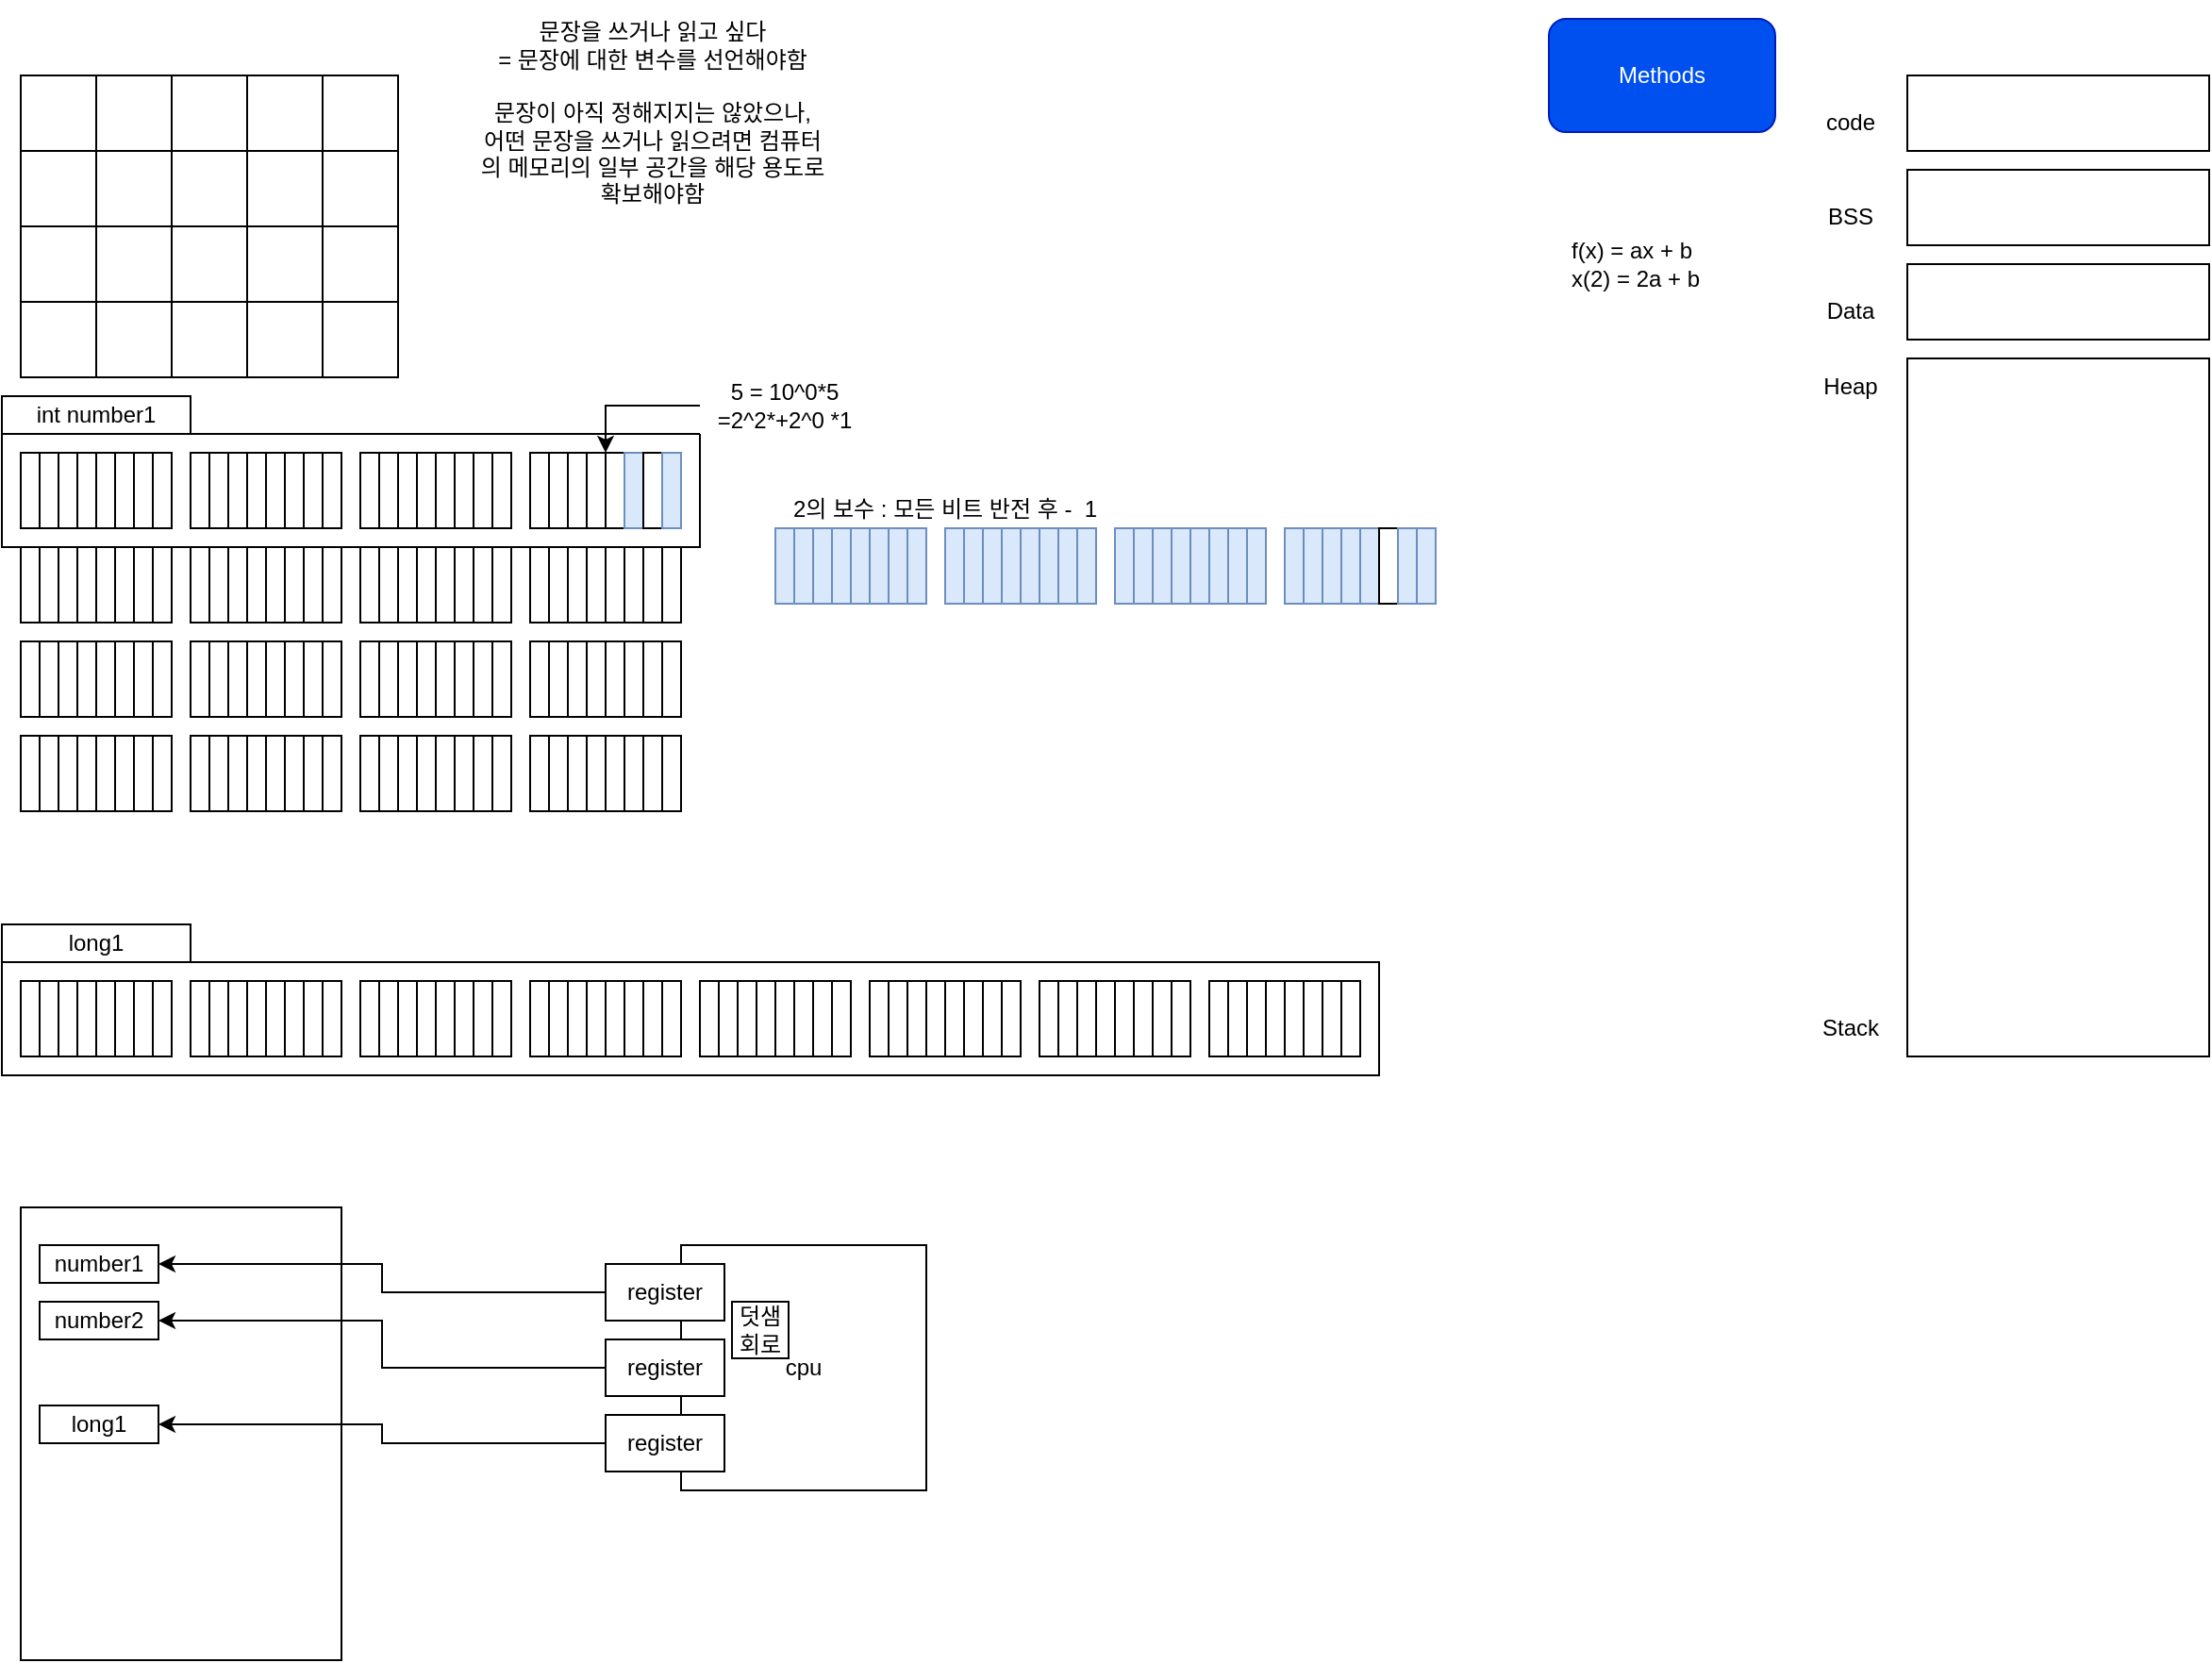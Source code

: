 <mxfile version="21.3.8" type="device">
  <diagram name="페이지-1" id="-MF90os4OYRvRn4rfq6e">
    <mxGraphModel dx="1434" dy="796" grid="1" gridSize="10" guides="1" tooltips="1" connect="1" arrows="1" fold="1" page="1" pageScale="1" pageWidth="827" pageHeight="1169" math="0" shadow="0">
      <root>
        <mxCell id="0" />
        <mxCell id="1" parent="0" />
        <mxCell id="99yKhhml4Z9IP-0FQXXE-305" value="" style="rounded=0;whiteSpace=wrap;html=1;" vertex="1" parent="1">
          <mxGeometry x="30" y="510" width="730" height="60" as="geometry" />
        </mxCell>
        <mxCell id="99yKhhml4Z9IP-0FQXXE-153" value="" style="rounded=0;whiteSpace=wrap;html=1;" vertex="1" parent="1">
          <mxGeometry x="30" y="230" width="370" height="60" as="geometry" />
        </mxCell>
        <mxCell id="99yKhhml4Z9IP-0FQXXE-1" value="" style="rounded=0;whiteSpace=wrap;html=1;" vertex="1" parent="1">
          <mxGeometry x="40" y="40" width="40" height="40" as="geometry" />
        </mxCell>
        <mxCell id="99yKhhml4Z9IP-0FQXXE-2" value="" style="rounded=0;whiteSpace=wrap;html=1;" vertex="1" parent="1">
          <mxGeometry x="80" y="40" width="40" height="40" as="geometry" />
        </mxCell>
        <mxCell id="99yKhhml4Z9IP-0FQXXE-3" value="" style="rounded=0;whiteSpace=wrap;html=1;" vertex="1" parent="1">
          <mxGeometry x="120" y="40" width="40" height="40" as="geometry" />
        </mxCell>
        <mxCell id="99yKhhml4Z9IP-0FQXXE-4" value="" style="rounded=0;whiteSpace=wrap;html=1;" vertex="1" parent="1">
          <mxGeometry x="160" y="40" width="40" height="40" as="geometry" />
        </mxCell>
        <mxCell id="99yKhhml4Z9IP-0FQXXE-5" value="" style="rounded=0;whiteSpace=wrap;html=1;" vertex="1" parent="1">
          <mxGeometry x="200" y="40" width="40" height="40" as="geometry" />
        </mxCell>
        <mxCell id="99yKhhml4Z9IP-0FQXXE-6" value="" style="rounded=0;whiteSpace=wrap;html=1;" vertex="1" parent="1">
          <mxGeometry x="40" y="80" width="40" height="40" as="geometry" />
        </mxCell>
        <mxCell id="99yKhhml4Z9IP-0FQXXE-7" value="" style="rounded=0;whiteSpace=wrap;html=1;" vertex="1" parent="1">
          <mxGeometry x="80" y="80" width="40" height="40" as="geometry" />
        </mxCell>
        <mxCell id="99yKhhml4Z9IP-0FQXXE-8" value="" style="rounded=0;whiteSpace=wrap;html=1;" vertex="1" parent="1">
          <mxGeometry x="120" y="80" width="40" height="40" as="geometry" />
        </mxCell>
        <mxCell id="99yKhhml4Z9IP-0FQXXE-9" value="" style="rounded=0;whiteSpace=wrap;html=1;" vertex="1" parent="1">
          <mxGeometry x="160" y="80" width="40" height="40" as="geometry" />
        </mxCell>
        <mxCell id="99yKhhml4Z9IP-0FQXXE-10" value="" style="rounded=0;whiteSpace=wrap;html=1;" vertex="1" parent="1">
          <mxGeometry x="200" y="80" width="40" height="40" as="geometry" />
        </mxCell>
        <mxCell id="99yKhhml4Z9IP-0FQXXE-11" value="" style="rounded=0;whiteSpace=wrap;html=1;" vertex="1" parent="1">
          <mxGeometry x="40" y="120" width="40" height="40" as="geometry" />
        </mxCell>
        <mxCell id="99yKhhml4Z9IP-0FQXXE-12" value="" style="rounded=0;whiteSpace=wrap;html=1;" vertex="1" parent="1">
          <mxGeometry x="80" y="120" width="40" height="40" as="geometry" />
        </mxCell>
        <mxCell id="99yKhhml4Z9IP-0FQXXE-13" value="" style="rounded=0;whiteSpace=wrap;html=1;" vertex="1" parent="1">
          <mxGeometry x="120" y="120" width="40" height="40" as="geometry" />
        </mxCell>
        <mxCell id="99yKhhml4Z9IP-0FQXXE-14" value="" style="rounded=0;whiteSpace=wrap;html=1;" vertex="1" parent="1">
          <mxGeometry x="160" y="120" width="40" height="40" as="geometry" />
        </mxCell>
        <mxCell id="99yKhhml4Z9IP-0FQXXE-15" value="" style="rounded=0;whiteSpace=wrap;html=1;" vertex="1" parent="1">
          <mxGeometry x="200" y="120" width="40" height="40" as="geometry" />
        </mxCell>
        <mxCell id="99yKhhml4Z9IP-0FQXXE-16" value="" style="rounded=0;whiteSpace=wrap;html=1;" vertex="1" parent="1">
          <mxGeometry x="40" y="160" width="40" height="40" as="geometry" />
        </mxCell>
        <mxCell id="99yKhhml4Z9IP-0FQXXE-17" value="" style="rounded=0;whiteSpace=wrap;html=1;" vertex="1" parent="1">
          <mxGeometry x="80" y="160" width="40" height="40" as="geometry" />
        </mxCell>
        <mxCell id="99yKhhml4Z9IP-0FQXXE-18" value="" style="rounded=0;whiteSpace=wrap;html=1;" vertex="1" parent="1">
          <mxGeometry x="120" y="160" width="40" height="40" as="geometry" />
        </mxCell>
        <mxCell id="99yKhhml4Z9IP-0FQXXE-19" value="" style="rounded=0;whiteSpace=wrap;html=1;" vertex="1" parent="1">
          <mxGeometry x="160" y="160" width="40" height="40" as="geometry" />
        </mxCell>
        <mxCell id="99yKhhml4Z9IP-0FQXXE-20" value="" style="rounded=0;whiteSpace=wrap;html=1;" vertex="1" parent="1">
          <mxGeometry x="200" y="160" width="40" height="40" as="geometry" />
        </mxCell>
        <mxCell id="99yKhhml4Z9IP-0FQXXE-21" value="문장을 쓰거나 읽고 싶다 &lt;br&gt;= 문장에 대한 변수를 선언해야함&lt;br&gt;&lt;br&gt;문장이 아직 정해지지는 않았으나,&lt;br&gt;어떤 문장을 쓰거나 읽으려면 컴퓨터의 메모리의 일부 공간을 해당 용도로 확보해야함" style="rounded=0;whiteSpace=wrap;html=1;strokeColor=none;" vertex="1" parent="1">
          <mxGeometry x="280" width="190" height="120" as="geometry" />
        </mxCell>
        <mxCell id="99yKhhml4Z9IP-0FQXXE-24" value="" style="rounded=0;whiteSpace=wrap;html=1;" vertex="1" parent="1">
          <mxGeometry x="40" y="240" width="10" height="40" as="geometry" />
        </mxCell>
        <mxCell id="99yKhhml4Z9IP-0FQXXE-26" value="" style="rounded=0;whiteSpace=wrap;html=1;" vertex="1" parent="1">
          <mxGeometry x="50" y="240" width="10" height="40" as="geometry" />
        </mxCell>
        <mxCell id="99yKhhml4Z9IP-0FQXXE-27" value="" style="rounded=0;whiteSpace=wrap;html=1;" vertex="1" parent="1">
          <mxGeometry x="60" y="240" width="10" height="40" as="geometry" />
        </mxCell>
        <mxCell id="99yKhhml4Z9IP-0FQXXE-28" value="" style="rounded=0;whiteSpace=wrap;html=1;" vertex="1" parent="1">
          <mxGeometry x="70" y="240" width="10" height="40" as="geometry" />
        </mxCell>
        <mxCell id="99yKhhml4Z9IP-0FQXXE-29" value="" style="rounded=0;whiteSpace=wrap;html=1;" vertex="1" parent="1">
          <mxGeometry x="80" y="240" width="10" height="40" as="geometry" />
        </mxCell>
        <mxCell id="99yKhhml4Z9IP-0FQXXE-30" value="" style="rounded=0;whiteSpace=wrap;html=1;" vertex="1" parent="1">
          <mxGeometry x="90" y="240" width="10" height="40" as="geometry" />
        </mxCell>
        <mxCell id="99yKhhml4Z9IP-0FQXXE-31" value="" style="rounded=0;whiteSpace=wrap;html=1;" vertex="1" parent="1">
          <mxGeometry x="100" y="240" width="10" height="40" as="geometry" />
        </mxCell>
        <mxCell id="99yKhhml4Z9IP-0FQXXE-32" value="" style="rounded=0;whiteSpace=wrap;html=1;" vertex="1" parent="1">
          <mxGeometry x="110" y="240" width="10" height="40" as="geometry" />
        </mxCell>
        <mxCell id="99yKhhml4Z9IP-0FQXXE-33" value="" style="rounded=0;whiteSpace=wrap;html=1;" vertex="1" parent="1">
          <mxGeometry x="130" y="240" width="10" height="40" as="geometry" />
        </mxCell>
        <mxCell id="99yKhhml4Z9IP-0FQXXE-34" value="" style="rounded=0;whiteSpace=wrap;html=1;" vertex="1" parent="1">
          <mxGeometry x="140" y="240" width="10" height="40" as="geometry" />
        </mxCell>
        <mxCell id="99yKhhml4Z9IP-0FQXXE-35" value="" style="rounded=0;whiteSpace=wrap;html=1;" vertex="1" parent="1">
          <mxGeometry x="150" y="240" width="10" height="40" as="geometry" />
        </mxCell>
        <mxCell id="99yKhhml4Z9IP-0FQXXE-36" value="" style="rounded=0;whiteSpace=wrap;html=1;" vertex="1" parent="1">
          <mxGeometry x="160" y="240" width="10" height="40" as="geometry" />
        </mxCell>
        <mxCell id="99yKhhml4Z9IP-0FQXXE-37" value="" style="rounded=0;whiteSpace=wrap;html=1;" vertex="1" parent="1">
          <mxGeometry x="170" y="240" width="10" height="40" as="geometry" />
        </mxCell>
        <mxCell id="99yKhhml4Z9IP-0FQXXE-38" value="" style="rounded=0;whiteSpace=wrap;html=1;" vertex="1" parent="1">
          <mxGeometry x="180" y="240" width="10" height="40" as="geometry" />
        </mxCell>
        <mxCell id="99yKhhml4Z9IP-0FQXXE-39" value="" style="rounded=0;whiteSpace=wrap;html=1;" vertex="1" parent="1">
          <mxGeometry x="190" y="240" width="10" height="40" as="geometry" />
        </mxCell>
        <mxCell id="99yKhhml4Z9IP-0FQXXE-40" value="" style="rounded=0;whiteSpace=wrap;html=1;" vertex="1" parent="1">
          <mxGeometry x="200" y="240" width="10" height="40" as="geometry" />
        </mxCell>
        <mxCell id="99yKhhml4Z9IP-0FQXXE-41" value="" style="rounded=0;whiteSpace=wrap;html=1;" vertex="1" parent="1">
          <mxGeometry x="220" y="240" width="10" height="40" as="geometry" />
        </mxCell>
        <mxCell id="99yKhhml4Z9IP-0FQXXE-42" value="" style="rounded=0;whiteSpace=wrap;html=1;" vertex="1" parent="1">
          <mxGeometry x="230" y="240" width="10" height="40" as="geometry" />
        </mxCell>
        <mxCell id="99yKhhml4Z9IP-0FQXXE-43" value="" style="rounded=0;whiteSpace=wrap;html=1;" vertex="1" parent="1">
          <mxGeometry x="240" y="240" width="10" height="40" as="geometry" />
        </mxCell>
        <mxCell id="99yKhhml4Z9IP-0FQXXE-44" value="" style="rounded=0;whiteSpace=wrap;html=1;" vertex="1" parent="1">
          <mxGeometry x="250" y="240" width="10" height="40" as="geometry" />
        </mxCell>
        <mxCell id="99yKhhml4Z9IP-0FQXXE-45" value="" style="rounded=0;whiteSpace=wrap;html=1;" vertex="1" parent="1">
          <mxGeometry x="260" y="240" width="10" height="40" as="geometry" />
        </mxCell>
        <mxCell id="99yKhhml4Z9IP-0FQXXE-46" value="" style="rounded=0;whiteSpace=wrap;html=1;" vertex="1" parent="1">
          <mxGeometry x="270" y="240" width="10" height="40" as="geometry" />
        </mxCell>
        <mxCell id="99yKhhml4Z9IP-0FQXXE-47" value="" style="rounded=0;whiteSpace=wrap;html=1;" vertex="1" parent="1">
          <mxGeometry x="280" y="240" width="10" height="40" as="geometry" />
        </mxCell>
        <mxCell id="99yKhhml4Z9IP-0FQXXE-48" value="" style="rounded=0;whiteSpace=wrap;html=1;" vertex="1" parent="1">
          <mxGeometry x="290" y="240" width="10" height="40" as="geometry" />
        </mxCell>
        <mxCell id="99yKhhml4Z9IP-0FQXXE-49" value="" style="rounded=0;whiteSpace=wrap;html=1;" vertex="1" parent="1">
          <mxGeometry x="310" y="240" width="10" height="40" as="geometry" />
        </mxCell>
        <mxCell id="99yKhhml4Z9IP-0FQXXE-50" value="" style="rounded=0;whiteSpace=wrap;html=1;" vertex="1" parent="1">
          <mxGeometry x="320" y="240" width="10" height="40" as="geometry" />
        </mxCell>
        <mxCell id="99yKhhml4Z9IP-0FQXXE-51" value="" style="rounded=0;whiteSpace=wrap;html=1;" vertex="1" parent="1">
          <mxGeometry x="330" y="240" width="10" height="40" as="geometry" />
        </mxCell>
        <mxCell id="99yKhhml4Z9IP-0FQXXE-52" value="" style="rounded=0;whiteSpace=wrap;html=1;" vertex="1" parent="1">
          <mxGeometry x="340" y="240" width="10" height="40" as="geometry" />
        </mxCell>
        <mxCell id="99yKhhml4Z9IP-0FQXXE-53" value="" style="rounded=0;whiteSpace=wrap;html=1;" vertex="1" parent="1">
          <mxGeometry x="350" y="240" width="10" height="40" as="geometry" />
        </mxCell>
        <mxCell id="99yKhhml4Z9IP-0FQXXE-54" value="" style="rounded=0;whiteSpace=wrap;html=1;fillColor=#dae8fc;strokeColor=#6c8ebf;" vertex="1" parent="1">
          <mxGeometry x="360" y="240" width="10" height="40" as="geometry" />
        </mxCell>
        <mxCell id="99yKhhml4Z9IP-0FQXXE-55" value="" style="rounded=0;whiteSpace=wrap;html=1;" vertex="1" parent="1">
          <mxGeometry x="370" y="240" width="10" height="40" as="geometry" />
        </mxCell>
        <mxCell id="99yKhhml4Z9IP-0FQXXE-56" value="" style="rounded=0;whiteSpace=wrap;html=1;fillColor=#dae8fc;strokeColor=#6c8ebf;" vertex="1" parent="1">
          <mxGeometry x="380" y="240" width="10" height="40" as="geometry" />
        </mxCell>
        <mxCell id="99yKhhml4Z9IP-0FQXXE-57" value="" style="rounded=0;whiteSpace=wrap;html=1;" vertex="1" parent="1">
          <mxGeometry x="40" y="290" width="10" height="40" as="geometry" />
        </mxCell>
        <mxCell id="99yKhhml4Z9IP-0FQXXE-58" value="" style="rounded=0;whiteSpace=wrap;html=1;" vertex="1" parent="1">
          <mxGeometry x="50" y="290" width="10" height="40" as="geometry" />
        </mxCell>
        <mxCell id="99yKhhml4Z9IP-0FQXXE-59" value="" style="rounded=0;whiteSpace=wrap;html=1;" vertex="1" parent="1">
          <mxGeometry x="60" y="290" width="10" height="40" as="geometry" />
        </mxCell>
        <mxCell id="99yKhhml4Z9IP-0FQXXE-60" value="" style="rounded=0;whiteSpace=wrap;html=1;" vertex="1" parent="1">
          <mxGeometry x="70" y="290" width="10" height="40" as="geometry" />
        </mxCell>
        <mxCell id="99yKhhml4Z9IP-0FQXXE-61" value="" style="rounded=0;whiteSpace=wrap;html=1;" vertex="1" parent="1">
          <mxGeometry x="80" y="290" width="10" height="40" as="geometry" />
        </mxCell>
        <mxCell id="99yKhhml4Z9IP-0FQXXE-62" value="" style="rounded=0;whiteSpace=wrap;html=1;" vertex="1" parent="1">
          <mxGeometry x="90" y="290" width="10" height="40" as="geometry" />
        </mxCell>
        <mxCell id="99yKhhml4Z9IP-0FQXXE-63" value="" style="rounded=0;whiteSpace=wrap;html=1;" vertex="1" parent="1">
          <mxGeometry x="100" y="290" width="10" height="40" as="geometry" />
        </mxCell>
        <mxCell id="99yKhhml4Z9IP-0FQXXE-64" value="" style="rounded=0;whiteSpace=wrap;html=1;" vertex="1" parent="1">
          <mxGeometry x="110" y="290" width="10" height="40" as="geometry" />
        </mxCell>
        <mxCell id="99yKhhml4Z9IP-0FQXXE-65" value="" style="rounded=0;whiteSpace=wrap;html=1;" vertex="1" parent="1">
          <mxGeometry x="130" y="290" width="10" height="40" as="geometry" />
        </mxCell>
        <mxCell id="99yKhhml4Z9IP-0FQXXE-66" value="" style="rounded=0;whiteSpace=wrap;html=1;" vertex="1" parent="1">
          <mxGeometry x="140" y="290" width="10" height="40" as="geometry" />
        </mxCell>
        <mxCell id="99yKhhml4Z9IP-0FQXXE-67" value="" style="rounded=0;whiteSpace=wrap;html=1;" vertex="1" parent="1">
          <mxGeometry x="150" y="290" width="10" height="40" as="geometry" />
        </mxCell>
        <mxCell id="99yKhhml4Z9IP-0FQXXE-68" value="" style="rounded=0;whiteSpace=wrap;html=1;" vertex="1" parent="1">
          <mxGeometry x="160" y="290" width="10" height="40" as="geometry" />
        </mxCell>
        <mxCell id="99yKhhml4Z9IP-0FQXXE-69" value="" style="rounded=0;whiteSpace=wrap;html=1;" vertex="1" parent="1">
          <mxGeometry x="170" y="290" width="10" height="40" as="geometry" />
        </mxCell>
        <mxCell id="99yKhhml4Z9IP-0FQXXE-70" value="" style="rounded=0;whiteSpace=wrap;html=1;" vertex="1" parent="1">
          <mxGeometry x="180" y="290" width="10" height="40" as="geometry" />
        </mxCell>
        <mxCell id="99yKhhml4Z9IP-0FQXXE-71" value="" style="rounded=0;whiteSpace=wrap;html=1;" vertex="1" parent="1">
          <mxGeometry x="190" y="290" width="10" height="40" as="geometry" />
        </mxCell>
        <mxCell id="99yKhhml4Z9IP-0FQXXE-72" value="" style="rounded=0;whiteSpace=wrap;html=1;" vertex="1" parent="1">
          <mxGeometry x="200" y="290" width="10" height="40" as="geometry" />
        </mxCell>
        <mxCell id="99yKhhml4Z9IP-0FQXXE-73" value="" style="rounded=0;whiteSpace=wrap;html=1;" vertex="1" parent="1">
          <mxGeometry x="220" y="290" width="10" height="40" as="geometry" />
        </mxCell>
        <mxCell id="99yKhhml4Z9IP-0FQXXE-74" value="" style="rounded=0;whiteSpace=wrap;html=1;" vertex="1" parent="1">
          <mxGeometry x="230" y="290" width="10" height="40" as="geometry" />
        </mxCell>
        <mxCell id="99yKhhml4Z9IP-0FQXXE-75" value="" style="rounded=0;whiteSpace=wrap;html=1;" vertex="1" parent="1">
          <mxGeometry x="240" y="290" width="10" height="40" as="geometry" />
        </mxCell>
        <mxCell id="99yKhhml4Z9IP-0FQXXE-76" value="" style="rounded=0;whiteSpace=wrap;html=1;" vertex="1" parent="1">
          <mxGeometry x="250" y="290" width="10" height="40" as="geometry" />
        </mxCell>
        <mxCell id="99yKhhml4Z9IP-0FQXXE-77" value="" style="rounded=0;whiteSpace=wrap;html=1;" vertex="1" parent="1">
          <mxGeometry x="260" y="290" width="10" height="40" as="geometry" />
        </mxCell>
        <mxCell id="99yKhhml4Z9IP-0FQXXE-78" value="" style="rounded=0;whiteSpace=wrap;html=1;" vertex="1" parent="1">
          <mxGeometry x="270" y="290" width="10" height="40" as="geometry" />
        </mxCell>
        <mxCell id="99yKhhml4Z9IP-0FQXXE-79" value="" style="rounded=0;whiteSpace=wrap;html=1;" vertex="1" parent="1">
          <mxGeometry x="280" y="290" width="10" height="40" as="geometry" />
        </mxCell>
        <mxCell id="99yKhhml4Z9IP-0FQXXE-80" value="" style="rounded=0;whiteSpace=wrap;html=1;" vertex="1" parent="1">
          <mxGeometry x="290" y="290" width="10" height="40" as="geometry" />
        </mxCell>
        <mxCell id="99yKhhml4Z9IP-0FQXXE-81" value="" style="rounded=0;whiteSpace=wrap;html=1;" vertex="1" parent="1">
          <mxGeometry x="310" y="290" width="10" height="40" as="geometry" />
        </mxCell>
        <mxCell id="99yKhhml4Z9IP-0FQXXE-82" value="" style="rounded=0;whiteSpace=wrap;html=1;" vertex="1" parent="1">
          <mxGeometry x="320" y="290" width="10" height="40" as="geometry" />
        </mxCell>
        <mxCell id="99yKhhml4Z9IP-0FQXXE-83" value="" style="rounded=0;whiteSpace=wrap;html=1;" vertex="1" parent="1">
          <mxGeometry x="330" y="290" width="10" height="40" as="geometry" />
        </mxCell>
        <mxCell id="99yKhhml4Z9IP-0FQXXE-84" value="" style="rounded=0;whiteSpace=wrap;html=1;" vertex="1" parent="1">
          <mxGeometry x="340" y="290" width="10" height="40" as="geometry" />
        </mxCell>
        <mxCell id="99yKhhml4Z9IP-0FQXXE-85" value="" style="rounded=0;whiteSpace=wrap;html=1;" vertex="1" parent="1">
          <mxGeometry x="350" y="290" width="10" height="40" as="geometry" />
        </mxCell>
        <mxCell id="99yKhhml4Z9IP-0FQXXE-86" value="" style="rounded=0;whiteSpace=wrap;html=1;" vertex="1" parent="1">
          <mxGeometry x="360" y="290" width="10" height="40" as="geometry" />
        </mxCell>
        <mxCell id="99yKhhml4Z9IP-0FQXXE-87" value="" style="rounded=0;whiteSpace=wrap;html=1;" vertex="1" parent="1">
          <mxGeometry x="370" y="290" width="10" height="40" as="geometry" />
        </mxCell>
        <mxCell id="99yKhhml4Z9IP-0FQXXE-88" value="" style="rounded=0;whiteSpace=wrap;html=1;" vertex="1" parent="1">
          <mxGeometry x="380" y="290" width="10" height="40" as="geometry" />
        </mxCell>
        <mxCell id="99yKhhml4Z9IP-0FQXXE-89" value="" style="rounded=0;whiteSpace=wrap;html=1;" vertex="1" parent="1">
          <mxGeometry x="40" y="340" width="10" height="40" as="geometry" />
        </mxCell>
        <mxCell id="99yKhhml4Z9IP-0FQXXE-90" value="" style="rounded=0;whiteSpace=wrap;html=1;" vertex="1" parent="1">
          <mxGeometry x="50" y="340" width="10" height="40" as="geometry" />
        </mxCell>
        <mxCell id="99yKhhml4Z9IP-0FQXXE-91" value="" style="rounded=0;whiteSpace=wrap;html=1;" vertex="1" parent="1">
          <mxGeometry x="60" y="340" width="10" height="40" as="geometry" />
        </mxCell>
        <mxCell id="99yKhhml4Z9IP-0FQXXE-92" value="" style="rounded=0;whiteSpace=wrap;html=1;" vertex="1" parent="1">
          <mxGeometry x="70" y="340" width="10" height="40" as="geometry" />
        </mxCell>
        <mxCell id="99yKhhml4Z9IP-0FQXXE-93" value="" style="rounded=0;whiteSpace=wrap;html=1;" vertex="1" parent="1">
          <mxGeometry x="80" y="340" width="10" height="40" as="geometry" />
        </mxCell>
        <mxCell id="99yKhhml4Z9IP-0FQXXE-94" value="" style="rounded=0;whiteSpace=wrap;html=1;" vertex="1" parent="1">
          <mxGeometry x="90" y="340" width="10" height="40" as="geometry" />
        </mxCell>
        <mxCell id="99yKhhml4Z9IP-0FQXXE-95" value="" style="rounded=0;whiteSpace=wrap;html=1;" vertex="1" parent="1">
          <mxGeometry x="100" y="340" width="10" height="40" as="geometry" />
        </mxCell>
        <mxCell id="99yKhhml4Z9IP-0FQXXE-96" value="" style="rounded=0;whiteSpace=wrap;html=1;" vertex="1" parent="1">
          <mxGeometry x="110" y="340" width="10" height="40" as="geometry" />
        </mxCell>
        <mxCell id="99yKhhml4Z9IP-0FQXXE-97" value="" style="rounded=0;whiteSpace=wrap;html=1;" vertex="1" parent="1">
          <mxGeometry x="130" y="340" width="10" height="40" as="geometry" />
        </mxCell>
        <mxCell id="99yKhhml4Z9IP-0FQXXE-98" value="" style="rounded=0;whiteSpace=wrap;html=1;" vertex="1" parent="1">
          <mxGeometry x="140" y="340" width="10" height="40" as="geometry" />
        </mxCell>
        <mxCell id="99yKhhml4Z9IP-0FQXXE-99" value="" style="rounded=0;whiteSpace=wrap;html=1;" vertex="1" parent="1">
          <mxGeometry x="150" y="340" width="10" height="40" as="geometry" />
        </mxCell>
        <mxCell id="99yKhhml4Z9IP-0FQXXE-100" value="" style="rounded=0;whiteSpace=wrap;html=1;" vertex="1" parent="1">
          <mxGeometry x="160" y="340" width="10" height="40" as="geometry" />
        </mxCell>
        <mxCell id="99yKhhml4Z9IP-0FQXXE-101" value="" style="rounded=0;whiteSpace=wrap;html=1;" vertex="1" parent="1">
          <mxGeometry x="170" y="340" width="10" height="40" as="geometry" />
        </mxCell>
        <mxCell id="99yKhhml4Z9IP-0FQXXE-102" value="" style="rounded=0;whiteSpace=wrap;html=1;" vertex="1" parent="1">
          <mxGeometry x="180" y="340" width="10" height="40" as="geometry" />
        </mxCell>
        <mxCell id="99yKhhml4Z9IP-0FQXXE-103" value="" style="rounded=0;whiteSpace=wrap;html=1;" vertex="1" parent="1">
          <mxGeometry x="190" y="340" width="10" height="40" as="geometry" />
        </mxCell>
        <mxCell id="99yKhhml4Z9IP-0FQXXE-104" value="" style="rounded=0;whiteSpace=wrap;html=1;" vertex="1" parent="1">
          <mxGeometry x="200" y="340" width="10" height="40" as="geometry" />
        </mxCell>
        <mxCell id="99yKhhml4Z9IP-0FQXXE-105" value="" style="rounded=0;whiteSpace=wrap;html=1;" vertex="1" parent="1">
          <mxGeometry x="220" y="340" width="10" height="40" as="geometry" />
        </mxCell>
        <mxCell id="99yKhhml4Z9IP-0FQXXE-106" value="" style="rounded=0;whiteSpace=wrap;html=1;" vertex="1" parent="1">
          <mxGeometry x="230" y="340" width="10" height="40" as="geometry" />
        </mxCell>
        <mxCell id="99yKhhml4Z9IP-0FQXXE-107" value="" style="rounded=0;whiteSpace=wrap;html=1;" vertex="1" parent="1">
          <mxGeometry x="240" y="340" width="10" height="40" as="geometry" />
        </mxCell>
        <mxCell id="99yKhhml4Z9IP-0FQXXE-108" value="" style="rounded=0;whiteSpace=wrap;html=1;" vertex="1" parent="1">
          <mxGeometry x="250" y="340" width="10" height="40" as="geometry" />
        </mxCell>
        <mxCell id="99yKhhml4Z9IP-0FQXXE-109" value="" style="rounded=0;whiteSpace=wrap;html=1;" vertex="1" parent="1">
          <mxGeometry x="260" y="340" width="10" height="40" as="geometry" />
        </mxCell>
        <mxCell id="99yKhhml4Z9IP-0FQXXE-110" value="" style="rounded=0;whiteSpace=wrap;html=1;" vertex="1" parent="1">
          <mxGeometry x="270" y="340" width="10" height="40" as="geometry" />
        </mxCell>
        <mxCell id="99yKhhml4Z9IP-0FQXXE-111" value="" style="rounded=0;whiteSpace=wrap;html=1;" vertex="1" parent="1">
          <mxGeometry x="280" y="340" width="10" height="40" as="geometry" />
        </mxCell>
        <mxCell id="99yKhhml4Z9IP-0FQXXE-112" value="" style="rounded=0;whiteSpace=wrap;html=1;" vertex="1" parent="1">
          <mxGeometry x="290" y="340" width="10" height="40" as="geometry" />
        </mxCell>
        <mxCell id="99yKhhml4Z9IP-0FQXXE-113" value="" style="rounded=0;whiteSpace=wrap;html=1;" vertex="1" parent="1">
          <mxGeometry x="310" y="340" width="10" height="40" as="geometry" />
        </mxCell>
        <mxCell id="99yKhhml4Z9IP-0FQXXE-114" value="" style="rounded=0;whiteSpace=wrap;html=1;" vertex="1" parent="1">
          <mxGeometry x="320" y="340" width="10" height="40" as="geometry" />
        </mxCell>
        <mxCell id="99yKhhml4Z9IP-0FQXXE-115" value="" style="rounded=0;whiteSpace=wrap;html=1;" vertex="1" parent="1">
          <mxGeometry x="330" y="340" width="10" height="40" as="geometry" />
        </mxCell>
        <mxCell id="99yKhhml4Z9IP-0FQXXE-116" value="" style="rounded=0;whiteSpace=wrap;html=1;" vertex="1" parent="1">
          <mxGeometry x="340" y="340" width="10" height="40" as="geometry" />
        </mxCell>
        <mxCell id="99yKhhml4Z9IP-0FQXXE-117" value="" style="rounded=0;whiteSpace=wrap;html=1;" vertex="1" parent="1">
          <mxGeometry x="350" y="340" width="10" height="40" as="geometry" />
        </mxCell>
        <mxCell id="99yKhhml4Z9IP-0FQXXE-118" value="" style="rounded=0;whiteSpace=wrap;html=1;" vertex="1" parent="1">
          <mxGeometry x="360" y="340" width="10" height="40" as="geometry" />
        </mxCell>
        <mxCell id="99yKhhml4Z9IP-0FQXXE-119" value="" style="rounded=0;whiteSpace=wrap;html=1;" vertex="1" parent="1">
          <mxGeometry x="370" y="340" width="10" height="40" as="geometry" />
        </mxCell>
        <mxCell id="99yKhhml4Z9IP-0FQXXE-120" value="" style="rounded=0;whiteSpace=wrap;html=1;" vertex="1" parent="1">
          <mxGeometry x="380" y="340" width="10" height="40" as="geometry" />
        </mxCell>
        <mxCell id="99yKhhml4Z9IP-0FQXXE-121" value="" style="rounded=0;whiteSpace=wrap;html=1;" vertex="1" parent="1">
          <mxGeometry x="40" y="390" width="10" height="40" as="geometry" />
        </mxCell>
        <mxCell id="99yKhhml4Z9IP-0FQXXE-122" value="" style="rounded=0;whiteSpace=wrap;html=1;" vertex="1" parent="1">
          <mxGeometry x="50" y="390" width="10" height="40" as="geometry" />
        </mxCell>
        <mxCell id="99yKhhml4Z9IP-0FQXXE-123" value="" style="rounded=0;whiteSpace=wrap;html=1;" vertex="1" parent="1">
          <mxGeometry x="60" y="390" width="10" height="40" as="geometry" />
        </mxCell>
        <mxCell id="99yKhhml4Z9IP-0FQXXE-124" value="" style="rounded=0;whiteSpace=wrap;html=1;" vertex="1" parent="1">
          <mxGeometry x="70" y="390" width="10" height="40" as="geometry" />
        </mxCell>
        <mxCell id="99yKhhml4Z9IP-0FQXXE-125" value="" style="rounded=0;whiteSpace=wrap;html=1;" vertex="1" parent="1">
          <mxGeometry x="80" y="390" width="10" height="40" as="geometry" />
        </mxCell>
        <mxCell id="99yKhhml4Z9IP-0FQXXE-126" value="" style="rounded=0;whiteSpace=wrap;html=1;" vertex="1" parent="1">
          <mxGeometry x="90" y="390" width="10" height="40" as="geometry" />
        </mxCell>
        <mxCell id="99yKhhml4Z9IP-0FQXXE-127" value="" style="rounded=0;whiteSpace=wrap;html=1;" vertex="1" parent="1">
          <mxGeometry x="100" y="390" width="10" height="40" as="geometry" />
        </mxCell>
        <mxCell id="99yKhhml4Z9IP-0FQXXE-128" value="" style="rounded=0;whiteSpace=wrap;html=1;" vertex="1" parent="1">
          <mxGeometry x="110" y="390" width="10" height="40" as="geometry" />
        </mxCell>
        <mxCell id="99yKhhml4Z9IP-0FQXXE-129" value="" style="rounded=0;whiteSpace=wrap;html=1;" vertex="1" parent="1">
          <mxGeometry x="130" y="390" width="10" height="40" as="geometry" />
        </mxCell>
        <mxCell id="99yKhhml4Z9IP-0FQXXE-130" value="" style="rounded=0;whiteSpace=wrap;html=1;" vertex="1" parent="1">
          <mxGeometry x="140" y="390" width="10" height="40" as="geometry" />
        </mxCell>
        <mxCell id="99yKhhml4Z9IP-0FQXXE-131" value="" style="rounded=0;whiteSpace=wrap;html=1;" vertex="1" parent="1">
          <mxGeometry x="150" y="390" width="10" height="40" as="geometry" />
        </mxCell>
        <mxCell id="99yKhhml4Z9IP-0FQXXE-132" value="" style="rounded=0;whiteSpace=wrap;html=1;" vertex="1" parent="1">
          <mxGeometry x="160" y="390" width="10" height="40" as="geometry" />
        </mxCell>
        <mxCell id="99yKhhml4Z9IP-0FQXXE-133" value="" style="rounded=0;whiteSpace=wrap;html=1;" vertex="1" parent="1">
          <mxGeometry x="170" y="390" width="10" height="40" as="geometry" />
        </mxCell>
        <mxCell id="99yKhhml4Z9IP-0FQXXE-134" value="" style="rounded=0;whiteSpace=wrap;html=1;" vertex="1" parent="1">
          <mxGeometry x="180" y="390" width="10" height="40" as="geometry" />
        </mxCell>
        <mxCell id="99yKhhml4Z9IP-0FQXXE-135" value="" style="rounded=0;whiteSpace=wrap;html=1;" vertex="1" parent="1">
          <mxGeometry x="190" y="390" width="10" height="40" as="geometry" />
        </mxCell>
        <mxCell id="99yKhhml4Z9IP-0FQXXE-136" value="" style="rounded=0;whiteSpace=wrap;html=1;" vertex="1" parent="1">
          <mxGeometry x="200" y="390" width="10" height="40" as="geometry" />
        </mxCell>
        <mxCell id="99yKhhml4Z9IP-0FQXXE-137" value="" style="rounded=0;whiteSpace=wrap;html=1;" vertex="1" parent="1">
          <mxGeometry x="220" y="390" width="10" height="40" as="geometry" />
        </mxCell>
        <mxCell id="99yKhhml4Z9IP-0FQXXE-138" value="" style="rounded=0;whiteSpace=wrap;html=1;" vertex="1" parent="1">
          <mxGeometry x="230" y="390" width="10" height="40" as="geometry" />
        </mxCell>
        <mxCell id="99yKhhml4Z9IP-0FQXXE-139" value="" style="rounded=0;whiteSpace=wrap;html=1;" vertex="1" parent="1">
          <mxGeometry x="240" y="390" width="10" height="40" as="geometry" />
        </mxCell>
        <mxCell id="99yKhhml4Z9IP-0FQXXE-140" value="" style="rounded=0;whiteSpace=wrap;html=1;" vertex="1" parent="1">
          <mxGeometry x="250" y="390" width="10" height="40" as="geometry" />
        </mxCell>
        <mxCell id="99yKhhml4Z9IP-0FQXXE-141" value="" style="rounded=0;whiteSpace=wrap;html=1;" vertex="1" parent="1">
          <mxGeometry x="260" y="390" width="10" height="40" as="geometry" />
        </mxCell>
        <mxCell id="99yKhhml4Z9IP-0FQXXE-142" value="" style="rounded=0;whiteSpace=wrap;html=1;" vertex="1" parent="1">
          <mxGeometry x="270" y="390" width="10" height="40" as="geometry" />
        </mxCell>
        <mxCell id="99yKhhml4Z9IP-0FQXXE-143" value="" style="rounded=0;whiteSpace=wrap;html=1;" vertex="1" parent="1">
          <mxGeometry x="280" y="390" width="10" height="40" as="geometry" />
        </mxCell>
        <mxCell id="99yKhhml4Z9IP-0FQXXE-144" value="" style="rounded=0;whiteSpace=wrap;html=1;" vertex="1" parent="1">
          <mxGeometry x="290" y="390" width="10" height="40" as="geometry" />
        </mxCell>
        <mxCell id="99yKhhml4Z9IP-0FQXXE-145" value="" style="rounded=0;whiteSpace=wrap;html=1;" vertex="1" parent="1">
          <mxGeometry x="310" y="390" width="10" height="40" as="geometry" />
        </mxCell>
        <mxCell id="99yKhhml4Z9IP-0FQXXE-146" value="" style="rounded=0;whiteSpace=wrap;html=1;" vertex="1" parent="1">
          <mxGeometry x="320" y="390" width="10" height="40" as="geometry" />
        </mxCell>
        <mxCell id="99yKhhml4Z9IP-0FQXXE-147" value="" style="rounded=0;whiteSpace=wrap;html=1;" vertex="1" parent="1">
          <mxGeometry x="330" y="390" width="10" height="40" as="geometry" />
        </mxCell>
        <mxCell id="99yKhhml4Z9IP-0FQXXE-148" value="" style="rounded=0;whiteSpace=wrap;html=1;" vertex="1" parent="1">
          <mxGeometry x="340" y="390" width="10" height="40" as="geometry" />
        </mxCell>
        <mxCell id="99yKhhml4Z9IP-0FQXXE-149" value="" style="rounded=0;whiteSpace=wrap;html=1;" vertex="1" parent="1">
          <mxGeometry x="350" y="390" width="10" height="40" as="geometry" />
        </mxCell>
        <mxCell id="99yKhhml4Z9IP-0FQXXE-150" value="" style="rounded=0;whiteSpace=wrap;html=1;" vertex="1" parent="1">
          <mxGeometry x="360" y="390" width="10" height="40" as="geometry" />
        </mxCell>
        <mxCell id="99yKhhml4Z9IP-0FQXXE-151" value="" style="rounded=0;whiteSpace=wrap;html=1;" vertex="1" parent="1">
          <mxGeometry x="370" y="390" width="10" height="40" as="geometry" />
        </mxCell>
        <mxCell id="99yKhhml4Z9IP-0FQXXE-152" value="" style="rounded=0;whiteSpace=wrap;html=1;" vertex="1" parent="1">
          <mxGeometry x="380" y="390" width="10" height="40" as="geometry" />
        </mxCell>
        <mxCell id="99yKhhml4Z9IP-0FQXXE-154" value="int number1" style="rounded=0;whiteSpace=wrap;html=1;" vertex="1" parent="1">
          <mxGeometry x="30" y="210" width="100" height="20" as="geometry" />
        </mxCell>
        <mxCell id="99yKhhml4Z9IP-0FQXXE-156" style="edgeStyle=orthogonalEdgeStyle;rounded=0;orthogonalLoop=1;jettySize=auto;html=1;exitX=0;exitY=0.5;exitDx=0;exitDy=0;entryX=0;entryY=0;entryDx=0;entryDy=0;" edge="1" parent="1" source="99yKhhml4Z9IP-0FQXXE-155" target="99yKhhml4Z9IP-0FQXXE-53">
          <mxGeometry relative="1" as="geometry" />
        </mxCell>
        <mxCell id="99yKhhml4Z9IP-0FQXXE-155" value="5 = 10^0*5&lt;br&gt;=2^2*+2^0 *1" style="rounded=0;whiteSpace=wrap;html=1;strokeColor=none;" vertex="1" parent="1">
          <mxGeometry x="400" y="200" width="90" height="30" as="geometry" />
        </mxCell>
        <mxCell id="99yKhhml4Z9IP-0FQXXE-158" value="2의 보수 : 모든 비트 반전 후 -&amp;nbsp; 1" style="rounded=0;whiteSpace=wrap;html=1;strokeColor=none;" vertex="1" parent="1">
          <mxGeometry x="440" y="260" width="180" height="20" as="geometry" />
        </mxCell>
        <mxCell id="99yKhhml4Z9IP-0FQXXE-159" value="" style="rounded=0;whiteSpace=wrap;html=1;fillColor=#dae8fc;strokeColor=#6c8ebf;" vertex="1" parent="1">
          <mxGeometry x="440" y="280" width="10" height="40" as="geometry" />
        </mxCell>
        <mxCell id="99yKhhml4Z9IP-0FQXXE-160" value="" style="rounded=0;whiteSpace=wrap;html=1;fillColor=#dae8fc;strokeColor=#6c8ebf;" vertex="1" parent="1">
          <mxGeometry x="450" y="280" width="10" height="40" as="geometry" />
        </mxCell>
        <mxCell id="99yKhhml4Z9IP-0FQXXE-161" value="" style="rounded=0;whiteSpace=wrap;html=1;fillColor=#dae8fc;strokeColor=#6c8ebf;" vertex="1" parent="1">
          <mxGeometry x="460" y="280" width="10" height="40" as="geometry" />
        </mxCell>
        <mxCell id="99yKhhml4Z9IP-0FQXXE-162" value="" style="rounded=0;whiteSpace=wrap;html=1;fillColor=#dae8fc;strokeColor=#6c8ebf;" vertex="1" parent="1">
          <mxGeometry x="470" y="280" width="10" height="40" as="geometry" />
        </mxCell>
        <mxCell id="99yKhhml4Z9IP-0FQXXE-163" value="" style="rounded=0;whiteSpace=wrap;html=1;fillColor=#dae8fc;strokeColor=#6c8ebf;" vertex="1" parent="1">
          <mxGeometry x="480" y="280" width="10" height="40" as="geometry" />
        </mxCell>
        <mxCell id="99yKhhml4Z9IP-0FQXXE-164" value="" style="rounded=0;whiteSpace=wrap;html=1;fillColor=#dae8fc;strokeColor=#6c8ebf;" vertex="1" parent="1">
          <mxGeometry x="490" y="280" width="10" height="40" as="geometry" />
        </mxCell>
        <mxCell id="99yKhhml4Z9IP-0FQXXE-165" value="" style="rounded=0;whiteSpace=wrap;html=1;fillColor=#dae8fc;strokeColor=#6c8ebf;" vertex="1" parent="1">
          <mxGeometry x="500" y="280" width="10" height="40" as="geometry" />
        </mxCell>
        <mxCell id="99yKhhml4Z9IP-0FQXXE-166" value="" style="rounded=0;whiteSpace=wrap;html=1;fillColor=#dae8fc;strokeColor=#6c8ebf;" vertex="1" parent="1">
          <mxGeometry x="510" y="280" width="10" height="40" as="geometry" />
        </mxCell>
        <mxCell id="99yKhhml4Z9IP-0FQXXE-167" value="" style="rounded=0;whiteSpace=wrap;html=1;fillColor=#dae8fc;strokeColor=#6c8ebf;" vertex="1" parent="1">
          <mxGeometry x="530" y="280" width="10" height="40" as="geometry" />
        </mxCell>
        <mxCell id="99yKhhml4Z9IP-0FQXXE-168" value="" style="rounded=0;whiteSpace=wrap;html=1;fillColor=#dae8fc;strokeColor=#6c8ebf;" vertex="1" parent="1">
          <mxGeometry x="540" y="280" width="10" height="40" as="geometry" />
        </mxCell>
        <mxCell id="99yKhhml4Z9IP-0FQXXE-169" value="" style="rounded=0;whiteSpace=wrap;html=1;fillColor=#dae8fc;strokeColor=#6c8ebf;" vertex="1" parent="1">
          <mxGeometry x="550" y="280" width="10" height="40" as="geometry" />
        </mxCell>
        <mxCell id="99yKhhml4Z9IP-0FQXXE-170" value="" style="rounded=0;whiteSpace=wrap;html=1;fillColor=#dae8fc;strokeColor=#6c8ebf;" vertex="1" parent="1">
          <mxGeometry x="560" y="280" width="10" height="40" as="geometry" />
        </mxCell>
        <mxCell id="99yKhhml4Z9IP-0FQXXE-171" value="" style="rounded=0;whiteSpace=wrap;html=1;fillColor=#dae8fc;strokeColor=#6c8ebf;" vertex="1" parent="1">
          <mxGeometry x="570" y="280" width="10" height="40" as="geometry" />
        </mxCell>
        <mxCell id="99yKhhml4Z9IP-0FQXXE-172" value="" style="rounded=0;whiteSpace=wrap;html=1;fillColor=#dae8fc;strokeColor=#6c8ebf;" vertex="1" parent="1">
          <mxGeometry x="580" y="280" width="10" height="40" as="geometry" />
        </mxCell>
        <mxCell id="99yKhhml4Z9IP-0FQXXE-173" value="" style="rounded=0;whiteSpace=wrap;html=1;fillColor=#dae8fc;strokeColor=#6c8ebf;" vertex="1" parent="1">
          <mxGeometry x="590" y="280" width="10" height="40" as="geometry" />
        </mxCell>
        <mxCell id="99yKhhml4Z9IP-0FQXXE-174" value="" style="rounded=0;whiteSpace=wrap;html=1;fillColor=#dae8fc;strokeColor=#6c8ebf;" vertex="1" parent="1">
          <mxGeometry x="600" y="280" width="10" height="40" as="geometry" />
        </mxCell>
        <mxCell id="99yKhhml4Z9IP-0FQXXE-175" value="" style="rounded=0;whiteSpace=wrap;html=1;fillColor=#dae8fc;strokeColor=#6c8ebf;" vertex="1" parent="1">
          <mxGeometry x="620" y="280" width="10" height="40" as="geometry" />
        </mxCell>
        <mxCell id="99yKhhml4Z9IP-0FQXXE-176" value="" style="rounded=0;whiteSpace=wrap;html=1;fillColor=#dae8fc;strokeColor=#6c8ebf;" vertex="1" parent="1">
          <mxGeometry x="630" y="280" width="10" height="40" as="geometry" />
        </mxCell>
        <mxCell id="99yKhhml4Z9IP-0FQXXE-177" value="" style="rounded=0;whiteSpace=wrap;html=1;fillColor=#dae8fc;strokeColor=#6c8ebf;" vertex="1" parent="1">
          <mxGeometry x="640" y="280" width="10" height="40" as="geometry" />
        </mxCell>
        <mxCell id="99yKhhml4Z9IP-0FQXXE-178" value="" style="rounded=0;whiteSpace=wrap;html=1;fillColor=#dae8fc;strokeColor=#6c8ebf;" vertex="1" parent="1">
          <mxGeometry x="650" y="280" width="10" height="40" as="geometry" />
        </mxCell>
        <mxCell id="99yKhhml4Z9IP-0FQXXE-179" value="" style="rounded=0;whiteSpace=wrap;html=1;fillColor=#dae8fc;strokeColor=#6c8ebf;" vertex="1" parent="1">
          <mxGeometry x="660" y="280" width="10" height="40" as="geometry" />
        </mxCell>
        <mxCell id="99yKhhml4Z9IP-0FQXXE-180" value="" style="rounded=0;whiteSpace=wrap;html=1;fillColor=#dae8fc;strokeColor=#6c8ebf;" vertex="1" parent="1">
          <mxGeometry x="670" y="280" width="10" height="40" as="geometry" />
        </mxCell>
        <mxCell id="99yKhhml4Z9IP-0FQXXE-181" value="" style="rounded=0;whiteSpace=wrap;html=1;fillColor=#dae8fc;strokeColor=#6c8ebf;" vertex="1" parent="1">
          <mxGeometry x="680" y="280" width="10" height="40" as="geometry" />
        </mxCell>
        <mxCell id="99yKhhml4Z9IP-0FQXXE-182" value="" style="rounded=0;whiteSpace=wrap;html=1;fillColor=#dae8fc;strokeColor=#6c8ebf;" vertex="1" parent="1">
          <mxGeometry x="690" y="280" width="10" height="40" as="geometry" />
        </mxCell>
        <mxCell id="99yKhhml4Z9IP-0FQXXE-183" value="" style="rounded=0;whiteSpace=wrap;html=1;fillColor=#dae8fc;strokeColor=#6c8ebf;" vertex="1" parent="1">
          <mxGeometry x="710" y="280" width="10" height="40" as="geometry" />
        </mxCell>
        <mxCell id="99yKhhml4Z9IP-0FQXXE-184" value="" style="rounded=0;whiteSpace=wrap;html=1;fillColor=#dae8fc;strokeColor=#6c8ebf;" vertex="1" parent="1">
          <mxGeometry x="720" y="280" width="10" height="40" as="geometry" />
        </mxCell>
        <mxCell id="99yKhhml4Z9IP-0FQXXE-185" value="" style="rounded=0;whiteSpace=wrap;html=1;fillColor=#dae8fc;strokeColor=#6c8ebf;" vertex="1" parent="1">
          <mxGeometry x="730" y="280" width="10" height="40" as="geometry" />
        </mxCell>
        <mxCell id="99yKhhml4Z9IP-0FQXXE-186" value="" style="rounded=0;whiteSpace=wrap;html=1;fillColor=#dae8fc;strokeColor=#6c8ebf;" vertex="1" parent="1">
          <mxGeometry x="740" y="280" width="10" height="40" as="geometry" />
        </mxCell>
        <mxCell id="99yKhhml4Z9IP-0FQXXE-187" value="" style="rounded=0;whiteSpace=wrap;html=1;fillColor=#dae8fc;strokeColor=#6c8ebf;" vertex="1" parent="1">
          <mxGeometry x="750" y="280" width="10" height="40" as="geometry" />
        </mxCell>
        <mxCell id="99yKhhml4Z9IP-0FQXXE-188" value="" style="rounded=0;whiteSpace=wrap;html=1;" vertex="1" parent="1">
          <mxGeometry x="760" y="280" width="10" height="40" as="geometry" />
        </mxCell>
        <mxCell id="99yKhhml4Z9IP-0FQXXE-189" value="" style="rounded=0;whiteSpace=wrap;html=1;fillColor=#dae8fc;strokeColor=#6c8ebf;" vertex="1" parent="1">
          <mxGeometry x="770" y="280" width="10" height="40" as="geometry" />
        </mxCell>
        <mxCell id="99yKhhml4Z9IP-0FQXXE-190" value="" style="rounded=0;whiteSpace=wrap;html=1;fillColor=#dae8fc;strokeColor=#6c8ebf;" vertex="1" parent="1">
          <mxGeometry x="780" y="280" width="10" height="40" as="geometry" />
        </mxCell>
        <mxCell id="99yKhhml4Z9IP-0FQXXE-191" value="" style="rounded=0;whiteSpace=wrap;html=1;" vertex="1" parent="1">
          <mxGeometry x="40" y="640" width="170" height="240" as="geometry" />
        </mxCell>
        <mxCell id="99yKhhml4Z9IP-0FQXXE-192" value="cpu" style="rounded=0;whiteSpace=wrap;html=1;" vertex="1" parent="1">
          <mxGeometry x="390" y="660" width="130" height="130" as="geometry" />
        </mxCell>
        <mxCell id="99yKhhml4Z9IP-0FQXXE-205" style="edgeStyle=orthogonalEdgeStyle;rounded=0;orthogonalLoop=1;jettySize=auto;html=1;exitX=0;exitY=0.5;exitDx=0;exitDy=0;entryX=1;entryY=0.5;entryDx=0;entryDy=0;" edge="1" parent="1" source="99yKhhml4Z9IP-0FQXXE-194" target="99yKhhml4Z9IP-0FQXXE-197">
          <mxGeometry relative="1" as="geometry" />
        </mxCell>
        <mxCell id="99yKhhml4Z9IP-0FQXXE-194" value="register" style="rounded=0;whiteSpace=wrap;html=1;" vertex="1" parent="1">
          <mxGeometry x="350" y="670" width="63" height="30" as="geometry" />
        </mxCell>
        <mxCell id="99yKhhml4Z9IP-0FQXXE-204" style="edgeStyle=orthogonalEdgeStyle;rounded=0;orthogonalLoop=1;jettySize=auto;html=1;exitX=0;exitY=0.5;exitDx=0;exitDy=0;entryX=1;entryY=0.5;entryDx=0;entryDy=0;" edge="1" parent="1" source="99yKhhml4Z9IP-0FQXXE-195" target="99yKhhml4Z9IP-0FQXXE-198">
          <mxGeometry relative="1" as="geometry" />
        </mxCell>
        <mxCell id="99yKhhml4Z9IP-0FQXXE-195" value="register" style="rounded=0;whiteSpace=wrap;html=1;" vertex="1" parent="1">
          <mxGeometry x="350" y="710" width="63" height="30" as="geometry" />
        </mxCell>
        <mxCell id="99yKhhml4Z9IP-0FQXXE-202" style="edgeStyle=orthogonalEdgeStyle;rounded=0;orthogonalLoop=1;jettySize=auto;html=1;exitX=0;exitY=0.5;exitDx=0;exitDy=0;entryX=1;entryY=0.5;entryDx=0;entryDy=0;" edge="1" parent="1" source="99yKhhml4Z9IP-0FQXXE-196" target="99yKhhml4Z9IP-0FQXXE-199">
          <mxGeometry relative="1" as="geometry" />
        </mxCell>
        <mxCell id="99yKhhml4Z9IP-0FQXXE-196" value="register" style="rounded=0;whiteSpace=wrap;html=1;" vertex="1" parent="1">
          <mxGeometry x="350" y="750" width="63" height="30" as="geometry" />
        </mxCell>
        <mxCell id="99yKhhml4Z9IP-0FQXXE-197" value="number1" style="rounded=0;whiteSpace=wrap;html=1;" vertex="1" parent="1">
          <mxGeometry x="50" y="660" width="63" height="20" as="geometry" />
        </mxCell>
        <mxCell id="99yKhhml4Z9IP-0FQXXE-198" value="number2" style="rounded=0;whiteSpace=wrap;html=1;" vertex="1" parent="1">
          <mxGeometry x="50" y="690" width="63" height="20" as="geometry" />
        </mxCell>
        <mxCell id="99yKhhml4Z9IP-0FQXXE-199" value="long1" style="rounded=0;whiteSpace=wrap;html=1;" vertex="1" parent="1">
          <mxGeometry x="50" y="745" width="63" height="20" as="geometry" />
        </mxCell>
        <mxCell id="99yKhhml4Z9IP-0FQXXE-206" value="덧샘&lt;br&gt;회로" style="rounded=0;whiteSpace=wrap;html=1;" vertex="1" parent="1">
          <mxGeometry x="417" y="690" width="30" height="30" as="geometry" />
        </mxCell>
        <mxCell id="99yKhhml4Z9IP-0FQXXE-240" value="" style="rounded=0;whiteSpace=wrap;html=1;" vertex="1" parent="1">
          <mxGeometry x="40" y="520" width="10" height="40" as="geometry" />
        </mxCell>
        <mxCell id="99yKhhml4Z9IP-0FQXXE-241" value="" style="rounded=0;whiteSpace=wrap;html=1;" vertex="1" parent="1">
          <mxGeometry x="50" y="520" width="10" height="40" as="geometry" />
        </mxCell>
        <mxCell id="99yKhhml4Z9IP-0FQXXE-242" value="" style="rounded=0;whiteSpace=wrap;html=1;" vertex="1" parent="1">
          <mxGeometry x="60" y="520" width="10" height="40" as="geometry" />
        </mxCell>
        <mxCell id="99yKhhml4Z9IP-0FQXXE-243" value="" style="rounded=0;whiteSpace=wrap;html=1;" vertex="1" parent="1">
          <mxGeometry x="70" y="520" width="10" height="40" as="geometry" />
        </mxCell>
        <mxCell id="99yKhhml4Z9IP-0FQXXE-244" value="" style="rounded=0;whiteSpace=wrap;html=1;" vertex="1" parent="1">
          <mxGeometry x="80" y="520" width="10" height="40" as="geometry" />
        </mxCell>
        <mxCell id="99yKhhml4Z9IP-0FQXXE-245" value="" style="rounded=0;whiteSpace=wrap;html=1;" vertex="1" parent="1">
          <mxGeometry x="90" y="520" width="10" height="40" as="geometry" />
        </mxCell>
        <mxCell id="99yKhhml4Z9IP-0FQXXE-246" value="" style="rounded=0;whiteSpace=wrap;html=1;" vertex="1" parent="1">
          <mxGeometry x="100" y="520" width="10" height="40" as="geometry" />
        </mxCell>
        <mxCell id="99yKhhml4Z9IP-0FQXXE-247" value="" style="rounded=0;whiteSpace=wrap;html=1;" vertex="1" parent="1">
          <mxGeometry x="110" y="520" width="10" height="40" as="geometry" />
        </mxCell>
        <mxCell id="99yKhhml4Z9IP-0FQXXE-248" value="" style="rounded=0;whiteSpace=wrap;html=1;" vertex="1" parent="1">
          <mxGeometry x="130" y="520" width="10" height="40" as="geometry" />
        </mxCell>
        <mxCell id="99yKhhml4Z9IP-0FQXXE-249" value="" style="rounded=0;whiteSpace=wrap;html=1;" vertex="1" parent="1">
          <mxGeometry x="140" y="520" width="10" height="40" as="geometry" />
        </mxCell>
        <mxCell id="99yKhhml4Z9IP-0FQXXE-250" value="" style="rounded=0;whiteSpace=wrap;html=1;" vertex="1" parent="1">
          <mxGeometry x="150" y="520" width="10" height="40" as="geometry" />
        </mxCell>
        <mxCell id="99yKhhml4Z9IP-0FQXXE-251" value="" style="rounded=0;whiteSpace=wrap;html=1;" vertex="1" parent="1">
          <mxGeometry x="160" y="520" width="10" height="40" as="geometry" />
        </mxCell>
        <mxCell id="99yKhhml4Z9IP-0FQXXE-252" value="" style="rounded=0;whiteSpace=wrap;html=1;" vertex="1" parent="1">
          <mxGeometry x="170" y="520" width="10" height="40" as="geometry" />
        </mxCell>
        <mxCell id="99yKhhml4Z9IP-0FQXXE-253" value="" style="rounded=0;whiteSpace=wrap;html=1;" vertex="1" parent="1">
          <mxGeometry x="180" y="520" width="10" height="40" as="geometry" />
        </mxCell>
        <mxCell id="99yKhhml4Z9IP-0FQXXE-254" value="" style="rounded=0;whiteSpace=wrap;html=1;" vertex="1" parent="1">
          <mxGeometry x="190" y="520" width="10" height="40" as="geometry" />
        </mxCell>
        <mxCell id="99yKhhml4Z9IP-0FQXXE-255" value="" style="rounded=0;whiteSpace=wrap;html=1;" vertex="1" parent="1">
          <mxGeometry x="200" y="520" width="10" height="40" as="geometry" />
        </mxCell>
        <mxCell id="99yKhhml4Z9IP-0FQXXE-256" value="" style="rounded=0;whiteSpace=wrap;html=1;" vertex="1" parent="1">
          <mxGeometry x="220" y="520" width="10" height="40" as="geometry" />
        </mxCell>
        <mxCell id="99yKhhml4Z9IP-0FQXXE-257" value="" style="rounded=0;whiteSpace=wrap;html=1;" vertex="1" parent="1">
          <mxGeometry x="230" y="520" width="10" height="40" as="geometry" />
        </mxCell>
        <mxCell id="99yKhhml4Z9IP-0FQXXE-258" value="" style="rounded=0;whiteSpace=wrap;html=1;" vertex="1" parent="1">
          <mxGeometry x="240" y="520" width="10" height="40" as="geometry" />
        </mxCell>
        <mxCell id="99yKhhml4Z9IP-0FQXXE-259" value="" style="rounded=0;whiteSpace=wrap;html=1;" vertex="1" parent="1">
          <mxGeometry x="250" y="520" width="10" height="40" as="geometry" />
        </mxCell>
        <mxCell id="99yKhhml4Z9IP-0FQXXE-260" value="" style="rounded=0;whiteSpace=wrap;html=1;" vertex="1" parent="1">
          <mxGeometry x="260" y="520" width="10" height="40" as="geometry" />
        </mxCell>
        <mxCell id="99yKhhml4Z9IP-0FQXXE-261" value="" style="rounded=0;whiteSpace=wrap;html=1;" vertex="1" parent="1">
          <mxGeometry x="270" y="520" width="10" height="40" as="geometry" />
        </mxCell>
        <mxCell id="99yKhhml4Z9IP-0FQXXE-262" value="" style="rounded=0;whiteSpace=wrap;html=1;" vertex="1" parent="1">
          <mxGeometry x="280" y="520" width="10" height="40" as="geometry" />
        </mxCell>
        <mxCell id="99yKhhml4Z9IP-0FQXXE-263" value="" style="rounded=0;whiteSpace=wrap;html=1;" vertex="1" parent="1">
          <mxGeometry x="290" y="520" width="10" height="40" as="geometry" />
        </mxCell>
        <mxCell id="99yKhhml4Z9IP-0FQXXE-264" value="" style="rounded=0;whiteSpace=wrap;html=1;" vertex="1" parent="1">
          <mxGeometry x="310" y="520" width="10" height="40" as="geometry" />
        </mxCell>
        <mxCell id="99yKhhml4Z9IP-0FQXXE-265" value="" style="rounded=0;whiteSpace=wrap;html=1;" vertex="1" parent="1">
          <mxGeometry x="320" y="520" width="10" height="40" as="geometry" />
        </mxCell>
        <mxCell id="99yKhhml4Z9IP-0FQXXE-266" value="" style="rounded=0;whiteSpace=wrap;html=1;" vertex="1" parent="1">
          <mxGeometry x="330" y="520" width="10" height="40" as="geometry" />
        </mxCell>
        <mxCell id="99yKhhml4Z9IP-0FQXXE-267" value="" style="rounded=0;whiteSpace=wrap;html=1;" vertex="1" parent="1">
          <mxGeometry x="340" y="520" width="10" height="40" as="geometry" />
        </mxCell>
        <mxCell id="99yKhhml4Z9IP-0FQXXE-268" value="" style="rounded=0;whiteSpace=wrap;html=1;" vertex="1" parent="1">
          <mxGeometry x="350" y="520" width="10" height="40" as="geometry" />
        </mxCell>
        <mxCell id="99yKhhml4Z9IP-0FQXXE-269" value="" style="rounded=0;whiteSpace=wrap;html=1;" vertex="1" parent="1">
          <mxGeometry x="360" y="520" width="10" height="40" as="geometry" />
        </mxCell>
        <mxCell id="99yKhhml4Z9IP-0FQXXE-270" value="" style="rounded=0;whiteSpace=wrap;html=1;" vertex="1" parent="1">
          <mxGeometry x="370" y="520" width="10" height="40" as="geometry" />
        </mxCell>
        <mxCell id="99yKhhml4Z9IP-0FQXXE-271" value="" style="rounded=0;whiteSpace=wrap;html=1;" vertex="1" parent="1">
          <mxGeometry x="380" y="520" width="10" height="40" as="geometry" />
        </mxCell>
        <mxCell id="99yKhhml4Z9IP-0FQXXE-272" value="" style="rounded=0;whiteSpace=wrap;html=1;" vertex="1" parent="1">
          <mxGeometry x="400" y="520" width="10" height="40" as="geometry" />
        </mxCell>
        <mxCell id="99yKhhml4Z9IP-0FQXXE-273" value="" style="rounded=0;whiteSpace=wrap;html=1;" vertex="1" parent="1">
          <mxGeometry x="410" y="520" width="10" height="40" as="geometry" />
        </mxCell>
        <mxCell id="99yKhhml4Z9IP-0FQXXE-274" value="" style="rounded=0;whiteSpace=wrap;html=1;" vertex="1" parent="1">
          <mxGeometry x="420" y="520" width="10" height="40" as="geometry" />
        </mxCell>
        <mxCell id="99yKhhml4Z9IP-0FQXXE-275" value="" style="rounded=0;whiteSpace=wrap;html=1;" vertex="1" parent="1">
          <mxGeometry x="430" y="520" width="10" height="40" as="geometry" />
        </mxCell>
        <mxCell id="99yKhhml4Z9IP-0FQXXE-276" value="" style="rounded=0;whiteSpace=wrap;html=1;" vertex="1" parent="1">
          <mxGeometry x="440" y="520" width="10" height="40" as="geometry" />
        </mxCell>
        <mxCell id="99yKhhml4Z9IP-0FQXXE-277" value="" style="rounded=0;whiteSpace=wrap;html=1;" vertex="1" parent="1">
          <mxGeometry x="450" y="520" width="10" height="40" as="geometry" />
        </mxCell>
        <mxCell id="99yKhhml4Z9IP-0FQXXE-278" value="" style="rounded=0;whiteSpace=wrap;html=1;" vertex="1" parent="1">
          <mxGeometry x="460" y="520" width="10" height="40" as="geometry" />
        </mxCell>
        <mxCell id="99yKhhml4Z9IP-0FQXXE-279" value="" style="rounded=0;whiteSpace=wrap;html=1;" vertex="1" parent="1">
          <mxGeometry x="470" y="520" width="10" height="40" as="geometry" />
        </mxCell>
        <mxCell id="99yKhhml4Z9IP-0FQXXE-280" value="" style="rounded=0;whiteSpace=wrap;html=1;" vertex="1" parent="1">
          <mxGeometry x="490" y="520" width="10" height="40" as="geometry" />
        </mxCell>
        <mxCell id="99yKhhml4Z9IP-0FQXXE-281" value="" style="rounded=0;whiteSpace=wrap;html=1;" vertex="1" parent="1">
          <mxGeometry x="500" y="520" width="10" height="40" as="geometry" />
        </mxCell>
        <mxCell id="99yKhhml4Z9IP-0FQXXE-282" value="" style="rounded=0;whiteSpace=wrap;html=1;" vertex="1" parent="1">
          <mxGeometry x="510" y="520" width="10" height="40" as="geometry" />
        </mxCell>
        <mxCell id="99yKhhml4Z9IP-0FQXXE-283" value="" style="rounded=0;whiteSpace=wrap;html=1;" vertex="1" parent="1">
          <mxGeometry x="520" y="520" width="10" height="40" as="geometry" />
        </mxCell>
        <mxCell id="99yKhhml4Z9IP-0FQXXE-284" value="" style="rounded=0;whiteSpace=wrap;html=1;" vertex="1" parent="1">
          <mxGeometry x="530" y="520" width="10" height="40" as="geometry" />
        </mxCell>
        <mxCell id="99yKhhml4Z9IP-0FQXXE-285" value="" style="rounded=0;whiteSpace=wrap;html=1;" vertex="1" parent="1">
          <mxGeometry x="540" y="520" width="10" height="40" as="geometry" />
        </mxCell>
        <mxCell id="99yKhhml4Z9IP-0FQXXE-286" value="" style="rounded=0;whiteSpace=wrap;html=1;" vertex="1" parent="1">
          <mxGeometry x="550" y="520" width="10" height="40" as="geometry" />
        </mxCell>
        <mxCell id="99yKhhml4Z9IP-0FQXXE-287" value="" style="rounded=0;whiteSpace=wrap;html=1;" vertex="1" parent="1">
          <mxGeometry x="560" y="520" width="10" height="40" as="geometry" />
        </mxCell>
        <mxCell id="99yKhhml4Z9IP-0FQXXE-288" value="" style="rounded=0;whiteSpace=wrap;html=1;" vertex="1" parent="1">
          <mxGeometry x="580" y="520" width="10" height="40" as="geometry" />
        </mxCell>
        <mxCell id="99yKhhml4Z9IP-0FQXXE-289" value="" style="rounded=0;whiteSpace=wrap;html=1;" vertex="1" parent="1">
          <mxGeometry x="590" y="520" width="10" height="40" as="geometry" />
        </mxCell>
        <mxCell id="99yKhhml4Z9IP-0FQXXE-290" value="" style="rounded=0;whiteSpace=wrap;html=1;" vertex="1" parent="1">
          <mxGeometry x="600" y="520" width="10" height="40" as="geometry" />
        </mxCell>
        <mxCell id="99yKhhml4Z9IP-0FQXXE-291" value="" style="rounded=0;whiteSpace=wrap;html=1;" vertex="1" parent="1">
          <mxGeometry x="610" y="520" width="10" height="40" as="geometry" />
        </mxCell>
        <mxCell id="99yKhhml4Z9IP-0FQXXE-292" value="" style="rounded=0;whiteSpace=wrap;html=1;" vertex="1" parent="1">
          <mxGeometry x="620" y="520" width="10" height="40" as="geometry" />
        </mxCell>
        <mxCell id="99yKhhml4Z9IP-0FQXXE-293" value="" style="rounded=0;whiteSpace=wrap;html=1;" vertex="1" parent="1">
          <mxGeometry x="630" y="520" width="10" height="40" as="geometry" />
        </mxCell>
        <mxCell id="99yKhhml4Z9IP-0FQXXE-294" value="" style="rounded=0;whiteSpace=wrap;html=1;" vertex="1" parent="1">
          <mxGeometry x="640" y="520" width="10" height="40" as="geometry" />
        </mxCell>
        <mxCell id="99yKhhml4Z9IP-0FQXXE-295" value="" style="rounded=0;whiteSpace=wrap;html=1;" vertex="1" parent="1">
          <mxGeometry x="650" y="520" width="10" height="40" as="geometry" />
        </mxCell>
        <mxCell id="99yKhhml4Z9IP-0FQXXE-296" value="" style="rounded=0;whiteSpace=wrap;html=1;" vertex="1" parent="1">
          <mxGeometry x="670" y="520" width="10" height="40" as="geometry" />
        </mxCell>
        <mxCell id="99yKhhml4Z9IP-0FQXXE-297" value="" style="rounded=0;whiteSpace=wrap;html=1;" vertex="1" parent="1">
          <mxGeometry x="680" y="520" width="10" height="40" as="geometry" />
        </mxCell>
        <mxCell id="99yKhhml4Z9IP-0FQXXE-298" value="" style="rounded=0;whiteSpace=wrap;html=1;" vertex="1" parent="1">
          <mxGeometry x="690" y="520" width="10" height="40" as="geometry" />
        </mxCell>
        <mxCell id="99yKhhml4Z9IP-0FQXXE-299" value="" style="rounded=0;whiteSpace=wrap;html=1;" vertex="1" parent="1">
          <mxGeometry x="700" y="520" width="10" height="40" as="geometry" />
        </mxCell>
        <mxCell id="99yKhhml4Z9IP-0FQXXE-300" value="" style="rounded=0;whiteSpace=wrap;html=1;" vertex="1" parent="1">
          <mxGeometry x="710" y="520" width="10" height="40" as="geometry" />
        </mxCell>
        <mxCell id="99yKhhml4Z9IP-0FQXXE-301" value="" style="rounded=0;whiteSpace=wrap;html=1;" vertex="1" parent="1">
          <mxGeometry x="720" y="520" width="10" height="40" as="geometry" />
        </mxCell>
        <mxCell id="99yKhhml4Z9IP-0FQXXE-302" value="" style="rounded=0;whiteSpace=wrap;html=1;" vertex="1" parent="1">
          <mxGeometry x="730" y="520" width="10" height="40" as="geometry" />
        </mxCell>
        <mxCell id="99yKhhml4Z9IP-0FQXXE-303" value="" style="rounded=0;whiteSpace=wrap;html=1;" vertex="1" parent="1">
          <mxGeometry x="740" y="520" width="10" height="40" as="geometry" />
        </mxCell>
        <mxCell id="99yKhhml4Z9IP-0FQXXE-306" value="long1" style="rounded=0;whiteSpace=wrap;html=1;" vertex="1" parent="1">
          <mxGeometry x="30" y="490" width="100" height="20" as="geometry" />
        </mxCell>
        <mxCell id="99yKhhml4Z9IP-0FQXXE-307" value="Methods" style="rounded=1;whiteSpace=wrap;html=1;fillColor=#0050ef;fontColor=#ffffff;strokeColor=#001DBC;" vertex="1" parent="1">
          <mxGeometry x="850" y="10" width="120" height="60" as="geometry" />
        </mxCell>
        <mxCell id="99yKhhml4Z9IP-0FQXXE-308" value="f(x) = ax + b&lt;br&gt;x(2) = 2a + b" style="rounded=0;whiteSpace=wrap;html=1;align=left;strokeColor=none;" vertex="1" parent="1">
          <mxGeometry x="860" y="100" width="120" height="80" as="geometry" />
        </mxCell>
        <mxCell id="99yKhhml4Z9IP-0FQXXE-309" value="" style="rounded=0;whiteSpace=wrap;html=1;" vertex="1" parent="1">
          <mxGeometry x="1040" y="40" width="160" height="40" as="geometry" />
        </mxCell>
        <mxCell id="99yKhhml4Z9IP-0FQXXE-310" value="" style="rounded=0;whiteSpace=wrap;html=1;" vertex="1" parent="1">
          <mxGeometry x="1040" y="90" width="160" height="40" as="geometry" />
        </mxCell>
        <mxCell id="99yKhhml4Z9IP-0FQXXE-311" value="" style="rounded=0;whiteSpace=wrap;html=1;" vertex="1" parent="1">
          <mxGeometry x="1040" y="140" width="160" height="40" as="geometry" />
        </mxCell>
        <mxCell id="99yKhhml4Z9IP-0FQXXE-312" value="" style="rounded=0;whiteSpace=wrap;html=1;" vertex="1" parent="1">
          <mxGeometry x="1040" y="190" width="160" height="370" as="geometry" />
        </mxCell>
        <mxCell id="99yKhhml4Z9IP-0FQXXE-313" value="code" style="text;html=1;strokeColor=none;fillColor=none;align=center;verticalAlign=middle;whiteSpace=wrap;rounded=0;" vertex="1" parent="1">
          <mxGeometry x="980" y="50" width="60" height="30" as="geometry" />
        </mxCell>
        <mxCell id="99yKhhml4Z9IP-0FQXXE-314" value="BSS" style="text;html=1;strokeColor=none;fillColor=none;align=center;verticalAlign=middle;whiteSpace=wrap;rounded=0;" vertex="1" parent="1">
          <mxGeometry x="980" y="100" width="60" height="30" as="geometry" />
        </mxCell>
        <mxCell id="99yKhhml4Z9IP-0FQXXE-315" value="Data" style="text;html=1;strokeColor=none;fillColor=none;align=center;verticalAlign=middle;whiteSpace=wrap;rounded=0;" vertex="1" parent="1">
          <mxGeometry x="980" y="150" width="60" height="30" as="geometry" />
        </mxCell>
        <mxCell id="99yKhhml4Z9IP-0FQXXE-316" value="Stack" style="text;html=1;strokeColor=none;fillColor=none;align=center;verticalAlign=middle;whiteSpace=wrap;rounded=0;" vertex="1" parent="1">
          <mxGeometry x="980" y="530" width="60" height="30" as="geometry" />
        </mxCell>
        <mxCell id="99yKhhml4Z9IP-0FQXXE-317" value="Heap" style="text;html=1;strokeColor=none;fillColor=none;align=center;verticalAlign=middle;whiteSpace=wrap;rounded=0;" vertex="1" parent="1">
          <mxGeometry x="980" y="190" width="60" height="30" as="geometry" />
        </mxCell>
      </root>
    </mxGraphModel>
  </diagram>
</mxfile>

